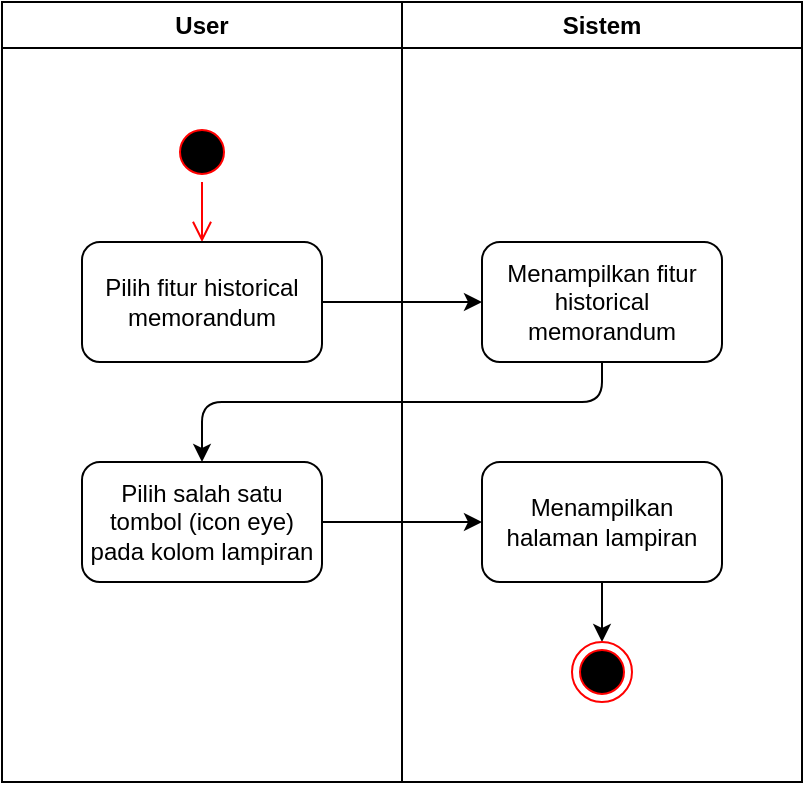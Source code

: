 <mxfile>
    <diagram id="0SSJ3ZVPW0zv6giEFa87" name="Page-1">
        <mxGraphModel dx="1021" dy="423" grid="1" gridSize="10" guides="1" tooltips="1" connect="1" arrows="1" fold="1" page="1" pageScale="1" pageWidth="850" pageHeight="1100" math="0" shadow="0">
            <root>
                <mxCell id="0"/>
                <mxCell id="1" parent="0"/>
                <mxCell id="2" value="User" style="swimlane;whiteSpace=wrap;html=1;" vertex="1" parent="1">
                    <mxGeometry x="80" y="80" width="200" height="390" as="geometry"/>
                </mxCell>
                <mxCell id="4" value="" style="ellipse;html=1;shape=startState;fillColor=#000000;strokeColor=#ff0000;" vertex="1" parent="2">
                    <mxGeometry x="85" y="60" width="30" height="30" as="geometry"/>
                </mxCell>
                <mxCell id="5" value="" style="edgeStyle=orthogonalEdgeStyle;html=1;verticalAlign=bottom;endArrow=open;endSize=8;strokeColor=#ff0000;" edge="1" source="4" parent="2" target="6">
                    <mxGeometry relative="1" as="geometry">
                        <mxPoint x="100" y="150" as="targetPoint"/>
                    </mxGeometry>
                </mxCell>
                <mxCell id="6" value="Pilih fitur historical memorandum" style="rounded=1;whiteSpace=wrap;html=1;" vertex="1" parent="2">
                    <mxGeometry x="40" y="120" width="120" height="60" as="geometry"/>
                </mxCell>
                <mxCell id="9" value="Pilih salah satu tombol (icon eye) pada kolom lampiran" style="rounded=1;whiteSpace=wrap;html=1;" vertex="1" parent="2">
                    <mxGeometry x="40" y="230" width="120" height="60" as="geometry"/>
                </mxCell>
                <mxCell id="3" value="Sistem" style="swimlane;whiteSpace=wrap;html=1;" vertex="1" parent="1">
                    <mxGeometry x="280" y="80" width="200" height="390" as="geometry"/>
                </mxCell>
                <mxCell id="7" value="Menampilkan fitur historical memorandum" style="rounded=1;whiteSpace=wrap;html=1;" vertex="1" parent="3">
                    <mxGeometry x="40" y="120" width="120" height="60" as="geometry"/>
                </mxCell>
                <mxCell id="21" value="" style="edgeStyle=none;html=1;" edge="1" parent="3" source="11" target="20">
                    <mxGeometry relative="1" as="geometry"/>
                </mxCell>
                <mxCell id="11" value="Menampilkan halaman lampiran" style="rounded=1;whiteSpace=wrap;html=1;" vertex="1" parent="3">
                    <mxGeometry x="40" y="230" width="120" height="60" as="geometry"/>
                </mxCell>
                <mxCell id="20" value="" style="ellipse;html=1;shape=endState;fillColor=#000000;strokeColor=#ff0000;" vertex="1" parent="3">
                    <mxGeometry x="85" y="320" width="30" height="30" as="geometry"/>
                </mxCell>
                <mxCell id="8" value="" style="edgeStyle=none;html=1;" edge="1" parent="1" source="6" target="7">
                    <mxGeometry relative="1" as="geometry"/>
                </mxCell>
                <mxCell id="10" value="" style="edgeStyle=none;html=1;entryX=0.5;entryY=0;entryDx=0;entryDy=0;exitX=0.5;exitY=1;exitDx=0;exitDy=0;" edge="1" parent="1" source="7" target="9">
                    <mxGeometry relative="1" as="geometry">
                        <Array as="points">
                            <mxPoint x="380" y="280"/>
                            <mxPoint x="180" y="280"/>
                        </Array>
                    </mxGeometry>
                </mxCell>
                <mxCell id="12" value="" style="edgeStyle=none;html=1;" edge="1" parent="1" source="9" target="11">
                    <mxGeometry relative="1" as="geometry"/>
                </mxCell>
            </root>
        </mxGraphModel>
    </diagram>
</mxfile>